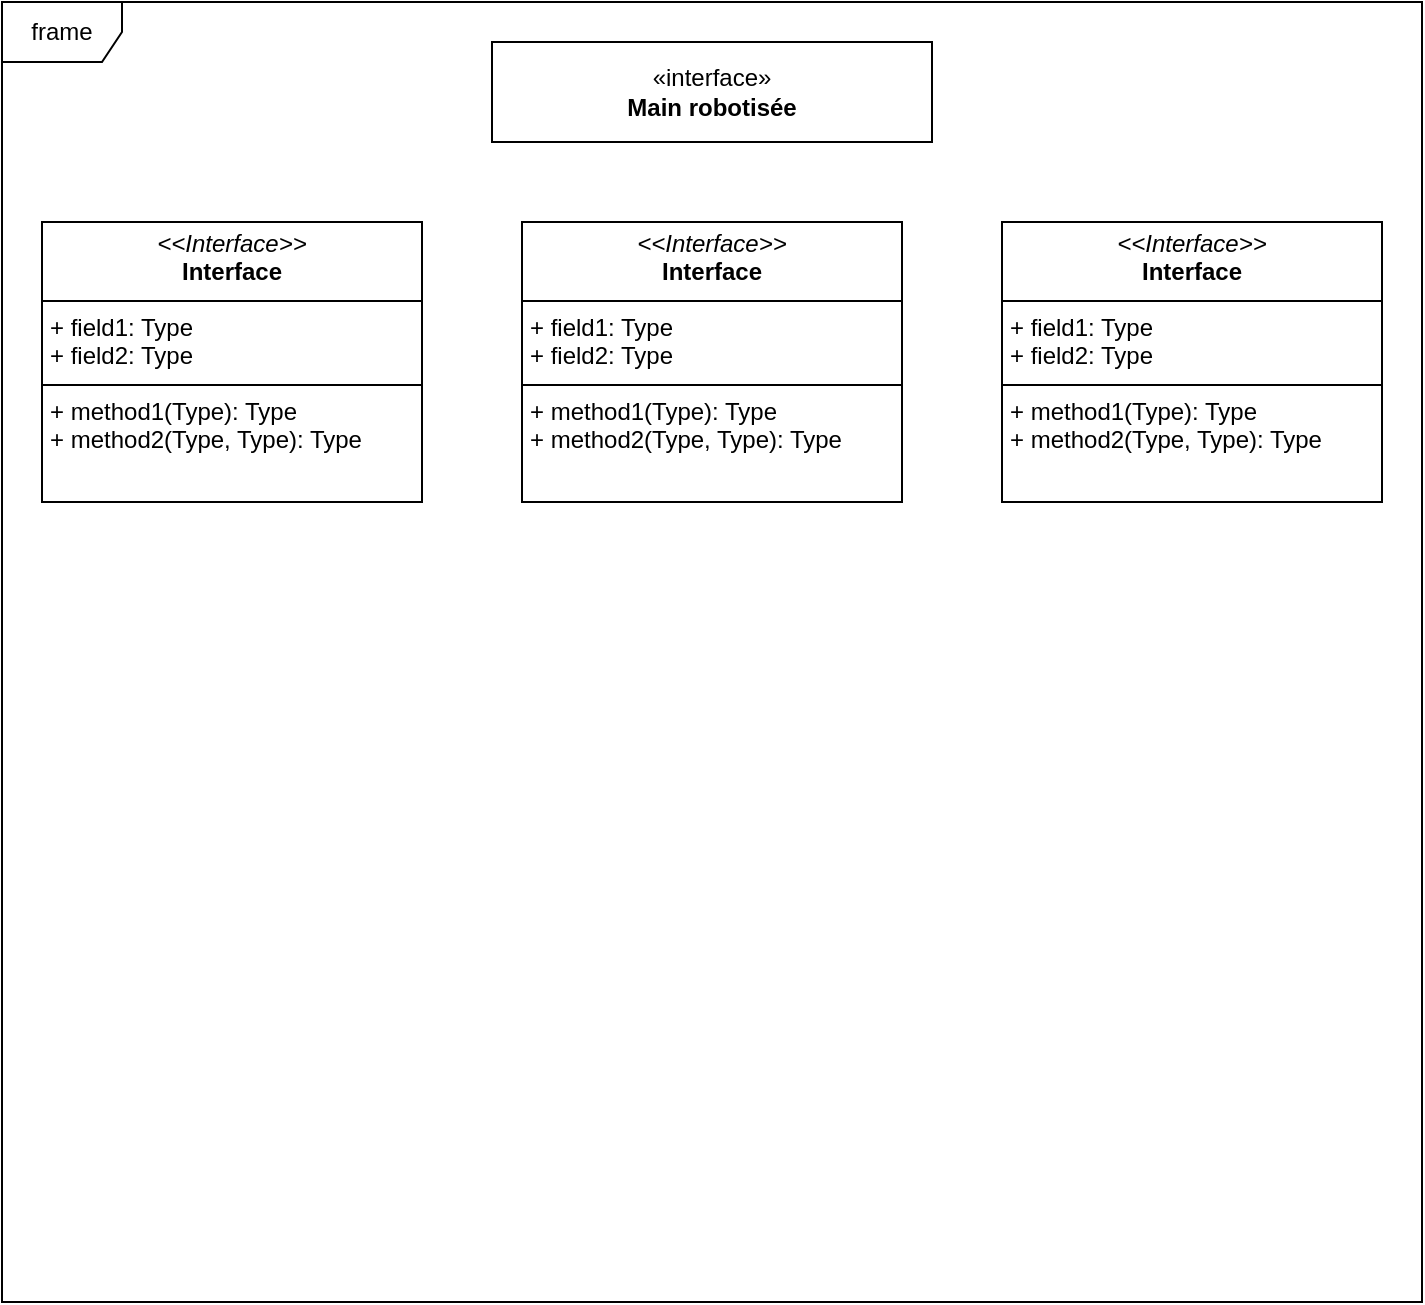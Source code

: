 <mxfile version="24.2.1" type="github">
  <diagram name="Page-1" id="WsBL2SjfoAEha8Ucaz8k">
    <mxGraphModel dx="846" dy="704" grid="1" gridSize="10" guides="1" tooltips="1" connect="1" arrows="1" fold="1" page="1" pageScale="1" pageWidth="850" pageHeight="1100" math="0" shadow="0">
      <root>
        <mxCell id="0" />
        <mxCell id="1" parent="0" />
        <mxCell id="aZsAZIokvQd7N0Dv1wfj-1" value="frame" style="shape=umlFrame;whiteSpace=wrap;html=1;pointerEvents=0;" vertex="1" parent="1">
          <mxGeometry x="50" y="40" width="710" height="650" as="geometry" />
        </mxCell>
        <mxCell id="aZsAZIokvQd7N0Dv1wfj-6" value="«interface»&lt;br&gt;&lt;b&gt;Main robotisée&lt;/b&gt;" style="html=1;whiteSpace=wrap;" vertex="1" parent="1">
          <mxGeometry x="295" y="60" width="220" height="50" as="geometry" />
        </mxCell>
        <mxCell id="aZsAZIokvQd7N0Dv1wfj-20" value="&lt;p style=&quot;margin:0px;margin-top:4px;text-align:center;&quot;&gt;&lt;i&gt;&amp;lt;&amp;lt;Interface&amp;gt;&amp;gt;&lt;/i&gt;&lt;br/&gt;&lt;b&gt;Interface&lt;/b&gt;&lt;/p&gt;&lt;hr size=&quot;1&quot; style=&quot;border-style:solid;&quot;/&gt;&lt;p style=&quot;margin:0px;margin-left:4px;&quot;&gt;+ field1: Type&lt;br/&gt;+ field2: Type&lt;/p&gt;&lt;hr size=&quot;1&quot; style=&quot;border-style:solid;&quot;/&gt;&lt;p style=&quot;margin:0px;margin-left:4px;&quot;&gt;+ method1(Type): Type&lt;br/&gt;+ method2(Type, Type): Type&lt;/p&gt;" style="verticalAlign=top;align=left;overflow=fill;html=1;whiteSpace=wrap;" vertex="1" parent="1">
          <mxGeometry x="70" y="150" width="190" height="140" as="geometry" />
        </mxCell>
        <mxCell id="aZsAZIokvQd7N0Dv1wfj-21" value="&lt;p style=&quot;margin:0px;margin-top:4px;text-align:center;&quot;&gt;&lt;i&gt;&amp;lt;&amp;lt;Interface&amp;gt;&amp;gt;&lt;/i&gt;&lt;br/&gt;&lt;b&gt;Interface&lt;/b&gt;&lt;/p&gt;&lt;hr size=&quot;1&quot; style=&quot;border-style:solid;&quot;/&gt;&lt;p style=&quot;margin:0px;margin-left:4px;&quot;&gt;+ field1: Type&lt;br/&gt;+ field2: Type&lt;/p&gt;&lt;hr size=&quot;1&quot; style=&quot;border-style:solid;&quot;/&gt;&lt;p style=&quot;margin:0px;margin-left:4px;&quot;&gt;+ method1(Type): Type&lt;br/&gt;+ method2(Type, Type): Type&lt;/p&gt;" style="verticalAlign=top;align=left;overflow=fill;html=1;whiteSpace=wrap;" vertex="1" parent="1">
          <mxGeometry x="310" y="150" width="190" height="140" as="geometry" />
        </mxCell>
        <mxCell id="aZsAZIokvQd7N0Dv1wfj-22" value="&lt;p style=&quot;margin:0px;margin-top:4px;text-align:center;&quot;&gt;&lt;i&gt;&amp;lt;&amp;lt;Interface&amp;gt;&amp;gt;&lt;/i&gt;&lt;br/&gt;&lt;b&gt;Interface&lt;/b&gt;&lt;/p&gt;&lt;hr size=&quot;1&quot; style=&quot;border-style:solid;&quot;/&gt;&lt;p style=&quot;margin:0px;margin-left:4px;&quot;&gt;+ field1: Type&lt;br/&gt;+ field2: Type&lt;/p&gt;&lt;hr size=&quot;1&quot; style=&quot;border-style:solid;&quot;/&gt;&lt;p style=&quot;margin:0px;margin-left:4px;&quot;&gt;+ method1(Type): Type&lt;br/&gt;+ method2(Type, Type): Type&lt;/p&gt;" style="verticalAlign=top;align=left;overflow=fill;html=1;whiteSpace=wrap;" vertex="1" parent="1">
          <mxGeometry x="550" y="150" width="190" height="140" as="geometry" />
        </mxCell>
      </root>
    </mxGraphModel>
  </diagram>
</mxfile>
